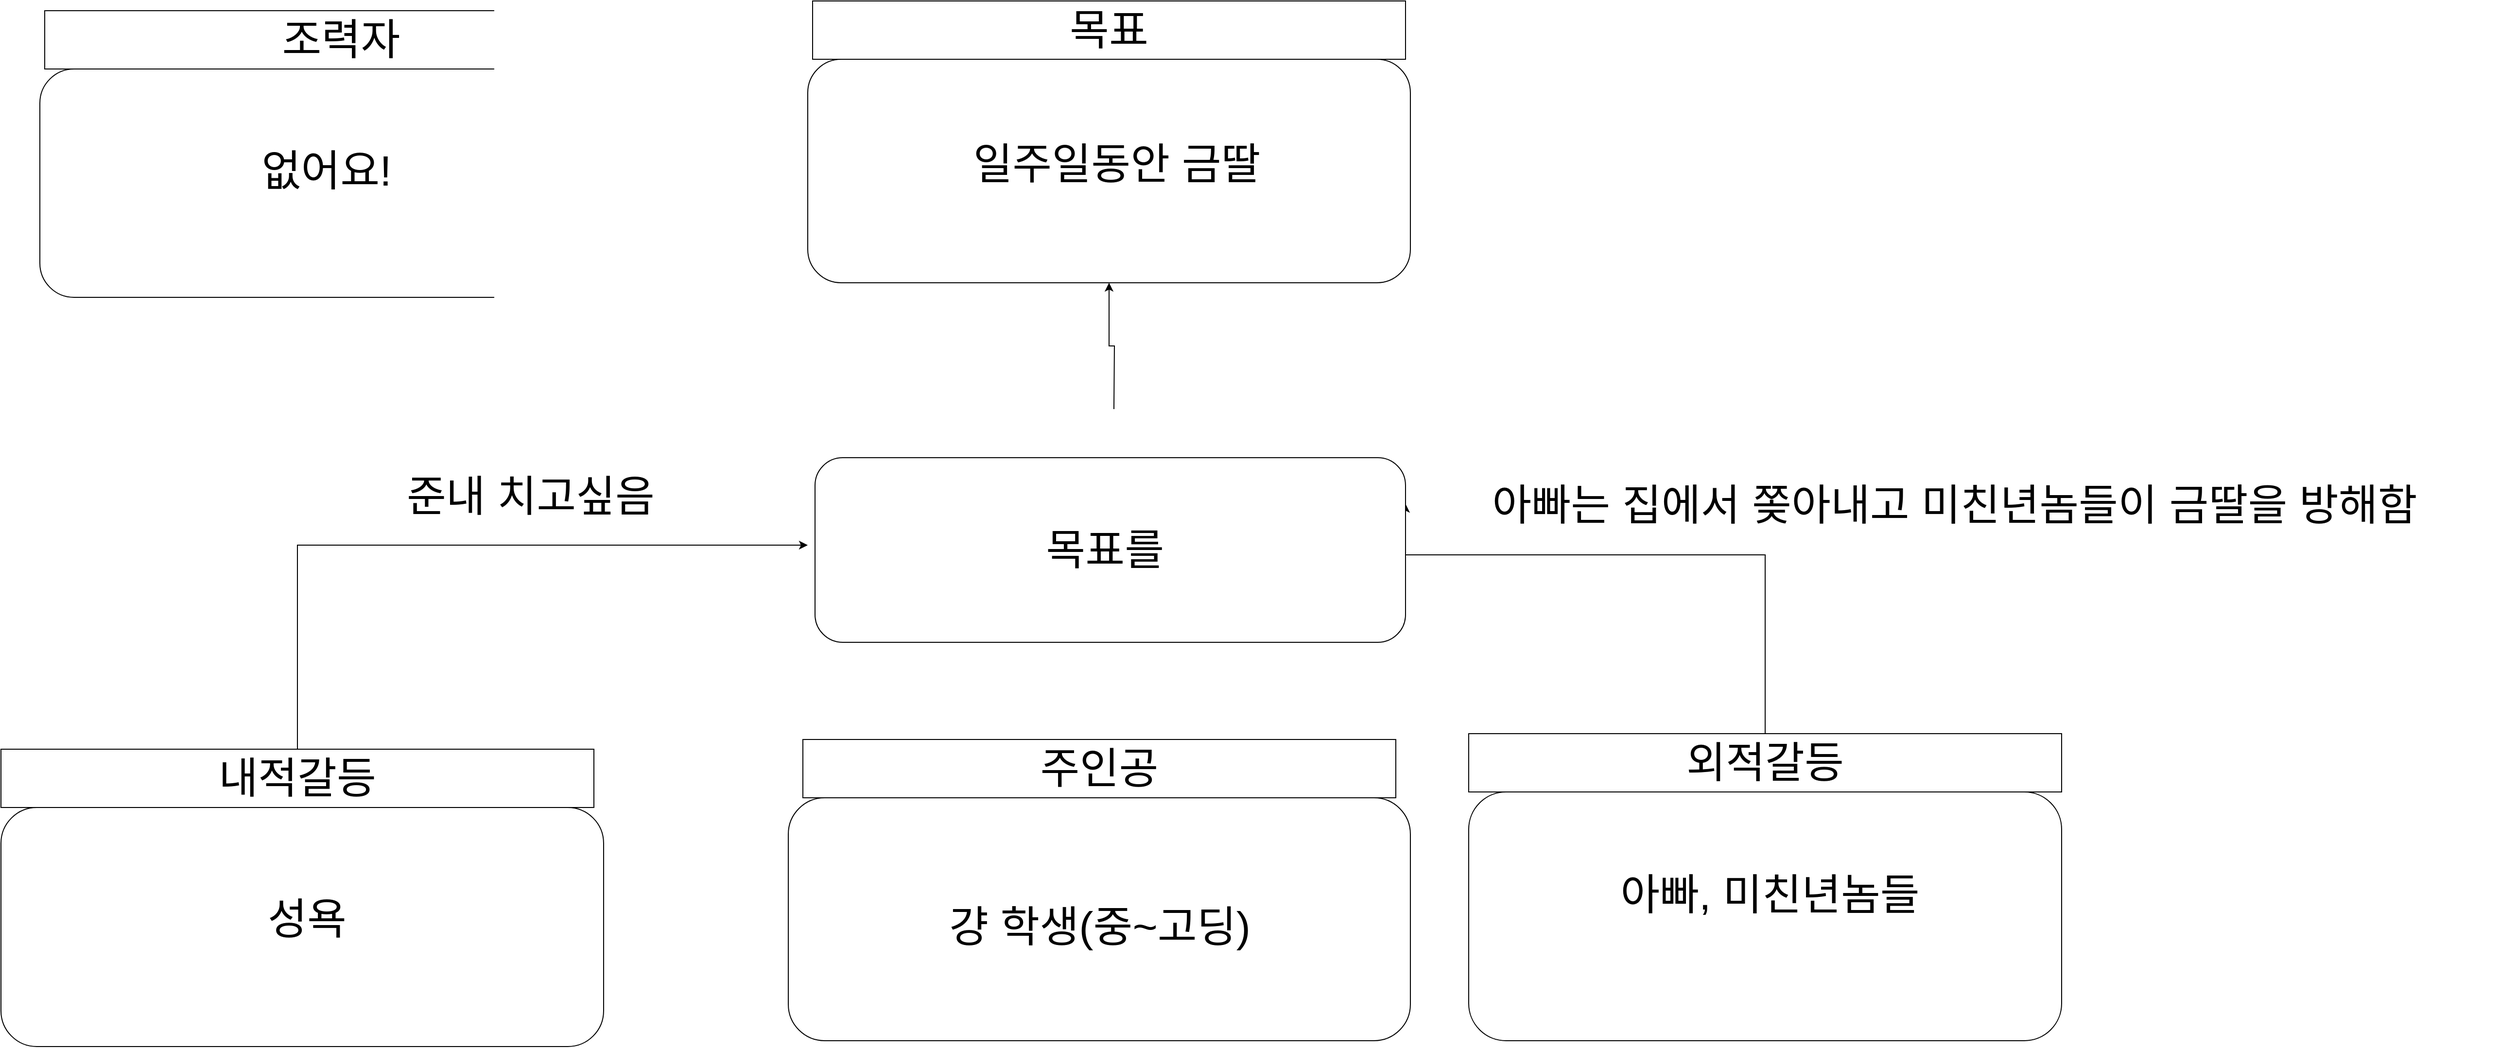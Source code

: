 <mxfile version="13.1.3" type="device"><diagram id="C5RBs43oDa-KdzZeNtuy" name="Page-1"><mxGraphModel dx="4024" dy="2492" grid="1" gridSize="10" guides="1" tooltips="1" connect="1" arrows="1" fold="1" page="1" pageScale="1" pageWidth="827" pageHeight="1169" math="0" shadow="0"><root><mxCell id="WIyWlLk6GJQsqaUBKTNV-0"/><mxCell id="WIyWlLk6GJQsqaUBKTNV-1" parent="WIyWlLk6GJQsqaUBKTNV-0"/><mxCell id="YmrBFzwL9lH5-3SgkOJ9-0" value="" style="rounded=1;whiteSpace=wrap;html=1;" vertex="1" parent="WIyWlLk6GJQsqaUBKTNV-1"><mxGeometry x="-820" y="430" width="640" height="250" as="geometry"/></mxCell><mxCell id="YmrBFzwL9lH5-3SgkOJ9-2" value="" style="rounded=1;whiteSpace=wrap;html=1;" vertex="1" parent="WIyWlLk6GJQsqaUBKTNV-1"><mxGeometry x="-1590" y="-320" width="620" height="235" as="geometry"/></mxCell><mxCell id="YmrBFzwL9lH5-3SgkOJ9-3" value="" style="rounded=1;whiteSpace=wrap;html=1;" vertex="1" parent="WIyWlLk6GJQsqaUBKTNV-1"><mxGeometry x="-800" y="-330" width="620" height="230" as="geometry"/></mxCell><mxCell id="YmrBFzwL9lH5-3SgkOJ9-4" value="" style="rounded=1;whiteSpace=wrap;html=1;" vertex="1" parent="WIyWlLk6GJQsqaUBKTNV-1"><mxGeometry x="-120" y="424" width="610" height="256" as="geometry"/></mxCell><mxCell id="YmrBFzwL9lH5-3SgkOJ9-5" value="" style="rounded=1;whiteSpace=wrap;html=1;" vertex="1" parent="WIyWlLk6GJQsqaUBKTNV-1"><mxGeometry x="-1630" y="440" width="620" height="246" as="geometry"/></mxCell><mxCell id="YmrBFzwL9lH5-3SgkOJ9-6" value="&lt;font style=&quot;font-size: 44px&quot;&gt;걍 학생(중~고딩)&lt;/font&gt;" style="text;html=1;strokeColor=none;fillColor=none;align=center;verticalAlign=middle;whiteSpace=wrap;rounded=0;" vertex="1" parent="WIyWlLk6GJQsqaUBKTNV-1"><mxGeometry x="-677.5" y="515.5" width="355" height="95" as="geometry"/></mxCell><mxCell id="YmrBFzwL9lH5-3SgkOJ9-7" value="&lt;span style=&quot;font-size: 44px&quot;&gt;성욕&lt;/span&gt;" style="text;html=1;strokeColor=none;fillColor=none;align=center;verticalAlign=middle;whiteSpace=wrap;rounded=0;" vertex="1" parent="WIyWlLk6GJQsqaUBKTNV-1"><mxGeometry x="-1410" y="484" width="190" height="142" as="geometry"/></mxCell><mxCell id="YmrBFzwL9lH5-3SgkOJ9-8" value="&lt;span style=&quot;font-size: 44px&quot;&gt;아빠, 미친년놈들&lt;br&gt;&lt;/span&gt;" style="text;html=1;strokeColor=none;fillColor=none;align=center;verticalAlign=middle;whiteSpace=wrap;rounded=0;" vertex="1" parent="WIyWlLk6GJQsqaUBKTNV-1"><mxGeometry x="-130" y="440" width="640" height="180" as="geometry"/></mxCell><mxCell id="YmrBFzwL9lH5-3SgkOJ9-9" value="&lt;font style=&quot;font-size: 44px&quot;&gt;없어요!&lt;/font&gt;" style="text;html=1;strokeColor=none;fillColor=none;align=center;verticalAlign=middle;whiteSpace=wrap;rounded=0;" vertex="1" parent="WIyWlLk6GJQsqaUBKTNV-1"><mxGeometry x="-1370" y="-262.5" width="150" height="95" as="geometry"/></mxCell><mxCell id="YmrBFzwL9lH5-3SgkOJ9-11" value="&lt;span style=&quot;font-size: 44px&quot;&gt;일주일동안 금딸&lt;br&gt;&lt;/span&gt;" style="text;html=1;strokeColor=none;fillColor=none;align=center;verticalAlign=middle;whiteSpace=wrap;rounded=0;" vertex="1" parent="WIyWlLk6GJQsqaUBKTNV-1"><mxGeometry x="-792.5" y="-298.75" width="620" height="152.5" as="geometry"/></mxCell><mxCell id="YmrBFzwL9lH5-3SgkOJ9-33" style="edgeStyle=orthogonalEdgeStyle;rounded=0;orthogonalLoop=1;jettySize=auto;html=1;" edge="1" parent="WIyWlLk6GJQsqaUBKTNV-1" source="YmrBFzwL9lH5-3SgkOJ9-24"><mxGeometry relative="1" as="geometry"><mxPoint x="-800" y="170" as="targetPoint"/><Array as="points"><mxPoint x="-1325" y="230"/><mxPoint x="-1325" y="230"/></Array></mxGeometry></mxCell><mxCell id="YmrBFzwL9lH5-3SgkOJ9-24" value="&lt;span style=&quot;font-size: 44px&quot;&gt;내적갈등&lt;/span&gt;" style="rounded=0;whiteSpace=wrap;html=1;" vertex="1" parent="WIyWlLk6GJQsqaUBKTNV-1"><mxGeometry x="-1630" y="380" width="610" height="60" as="geometry"/></mxCell><mxCell id="YmrBFzwL9lH5-3SgkOJ9-25" value="&lt;font style=&quot;font-size: 44px&quot;&gt;주인공&lt;/font&gt;" style="rounded=0;whiteSpace=wrap;html=1;" vertex="1" parent="WIyWlLk6GJQsqaUBKTNV-1"><mxGeometry x="-805" y="370" width="610" height="60" as="geometry"/></mxCell><mxCell id="YmrBFzwL9lH5-3SgkOJ9-35" style="edgeStyle=orthogonalEdgeStyle;rounded=0;orthogonalLoop=1;jettySize=auto;html=1;entryX=1;entryY=0.25;entryDx=0;entryDy=0;" edge="1" parent="WIyWlLk6GJQsqaUBKTNV-1" source="YmrBFzwL9lH5-3SgkOJ9-27" target="YmrBFzwL9lH5-3SgkOJ9-31"><mxGeometry relative="1" as="geometry"><mxPoint x="180" y="110" as="targetPoint"/><Array as="points"><mxPoint x="185" y="180"/><mxPoint x="-185" y="180"/></Array></mxGeometry></mxCell><mxCell id="YmrBFzwL9lH5-3SgkOJ9-27" value="&lt;font style=&quot;font-size: 44px&quot;&gt;외적갈등&lt;/font&gt;" style="rounded=0;whiteSpace=wrap;html=1;" vertex="1" parent="WIyWlLk6GJQsqaUBKTNV-1"><mxGeometry x="-120" y="364" width="610" height="60" as="geometry"/></mxCell><mxCell id="YmrBFzwL9lH5-3SgkOJ9-29" value="&lt;font style=&quot;font-size: 44px&quot;&gt;목표&lt;/font&gt;" style="rounded=0;whiteSpace=wrap;html=1;" vertex="1" parent="WIyWlLk6GJQsqaUBKTNV-1"><mxGeometry x="-795" y="-390" width="610" height="60" as="geometry"/></mxCell><mxCell id="YmrBFzwL9lH5-3SgkOJ9-30" value="&lt;span style=&quot;font-size: 44px&quot;&gt;조력자&lt;/span&gt;" style="rounded=0;whiteSpace=wrap;html=1;" vertex="1" parent="WIyWlLk6GJQsqaUBKTNV-1"><mxGeometry x="-1585" y="-380" width="610" height="60" as="geometry"/></mxCell><mxCell id="YmrBFzwL9lH5-3SgkOJ9-31" value="&lt;span style=&quot;font-size: 44px&quot;&gt;목표를&amp;nbsp;&lt;/span&gt;" style="rounded=1;whiteSpace=wrap;html=1;" vertex="1" parent="WIyWlLk6GJQsqaUBKTNV-1"><mxGeometry x="-792.5" y="80" width="607.5" height="190" as="geometry"/></mxCell><mxCell id="YmrBFzwL9lH5-3SgkOJ9-37" style="edgeStyle=orthogonalEdgeStyle;rounded=0;orthogonalLoop=1;jettySize=auto;html=1;exitX=0.5;exitY=0;exitDx=0;exitDy=0;entryX=0.5;entryY=1;entryDx=0;entryDy=0;" edge="1" parent="WIyWlLk6GJQsqaUBKTNV-1" target="YmrBFzwL9lH5-3SgkOJ9-3"><mxGeometry relative="1" as="geometry"><mxPoint x="-485.0" y="30" as="sourcePoint"/></mxGeometry></mxCell><mxCell id="YmrBFzwL9lH5-3SgkOJ9-34" value="&lt;span style=&quot;font-size: 44px&quot;&gt;준내 치고싶음&lt;/span&gt;" style="text;html=1;strokeColor=none;fillColor=none;align=center;verticalAlign=middle;whiteSpace=wrap;rounded=0;" vertex="1" parent="WIyWlLk6GJQsqaUBKTNV-1"><mxGeometry x="-1350" y="70" width="530" height="100" as="geometry"/></mxCell><mxCell id="YmrBFzwL9lH5-3SgkOJ9-36" value="&lt;span style=&quot;font-size: 44px&quot;&gt;아빠는 집에서 쫒아내고 미친년놈들이 금딸을 방해함&lt;/span&gt;" style="text;html=1;strokeColor=none;fillColor=none;align=center;verticalAlign=middle;whiteSpace=wrap;rounded=0;" vertex="1" parent="WIyWlLk6GJQsqaUBKTNV-1"><mxGeometry x="-180" y="80" width="1120" height="98.75" as="geometry"/></mxCell></root></mxGraphModel></diagram></mxfile>